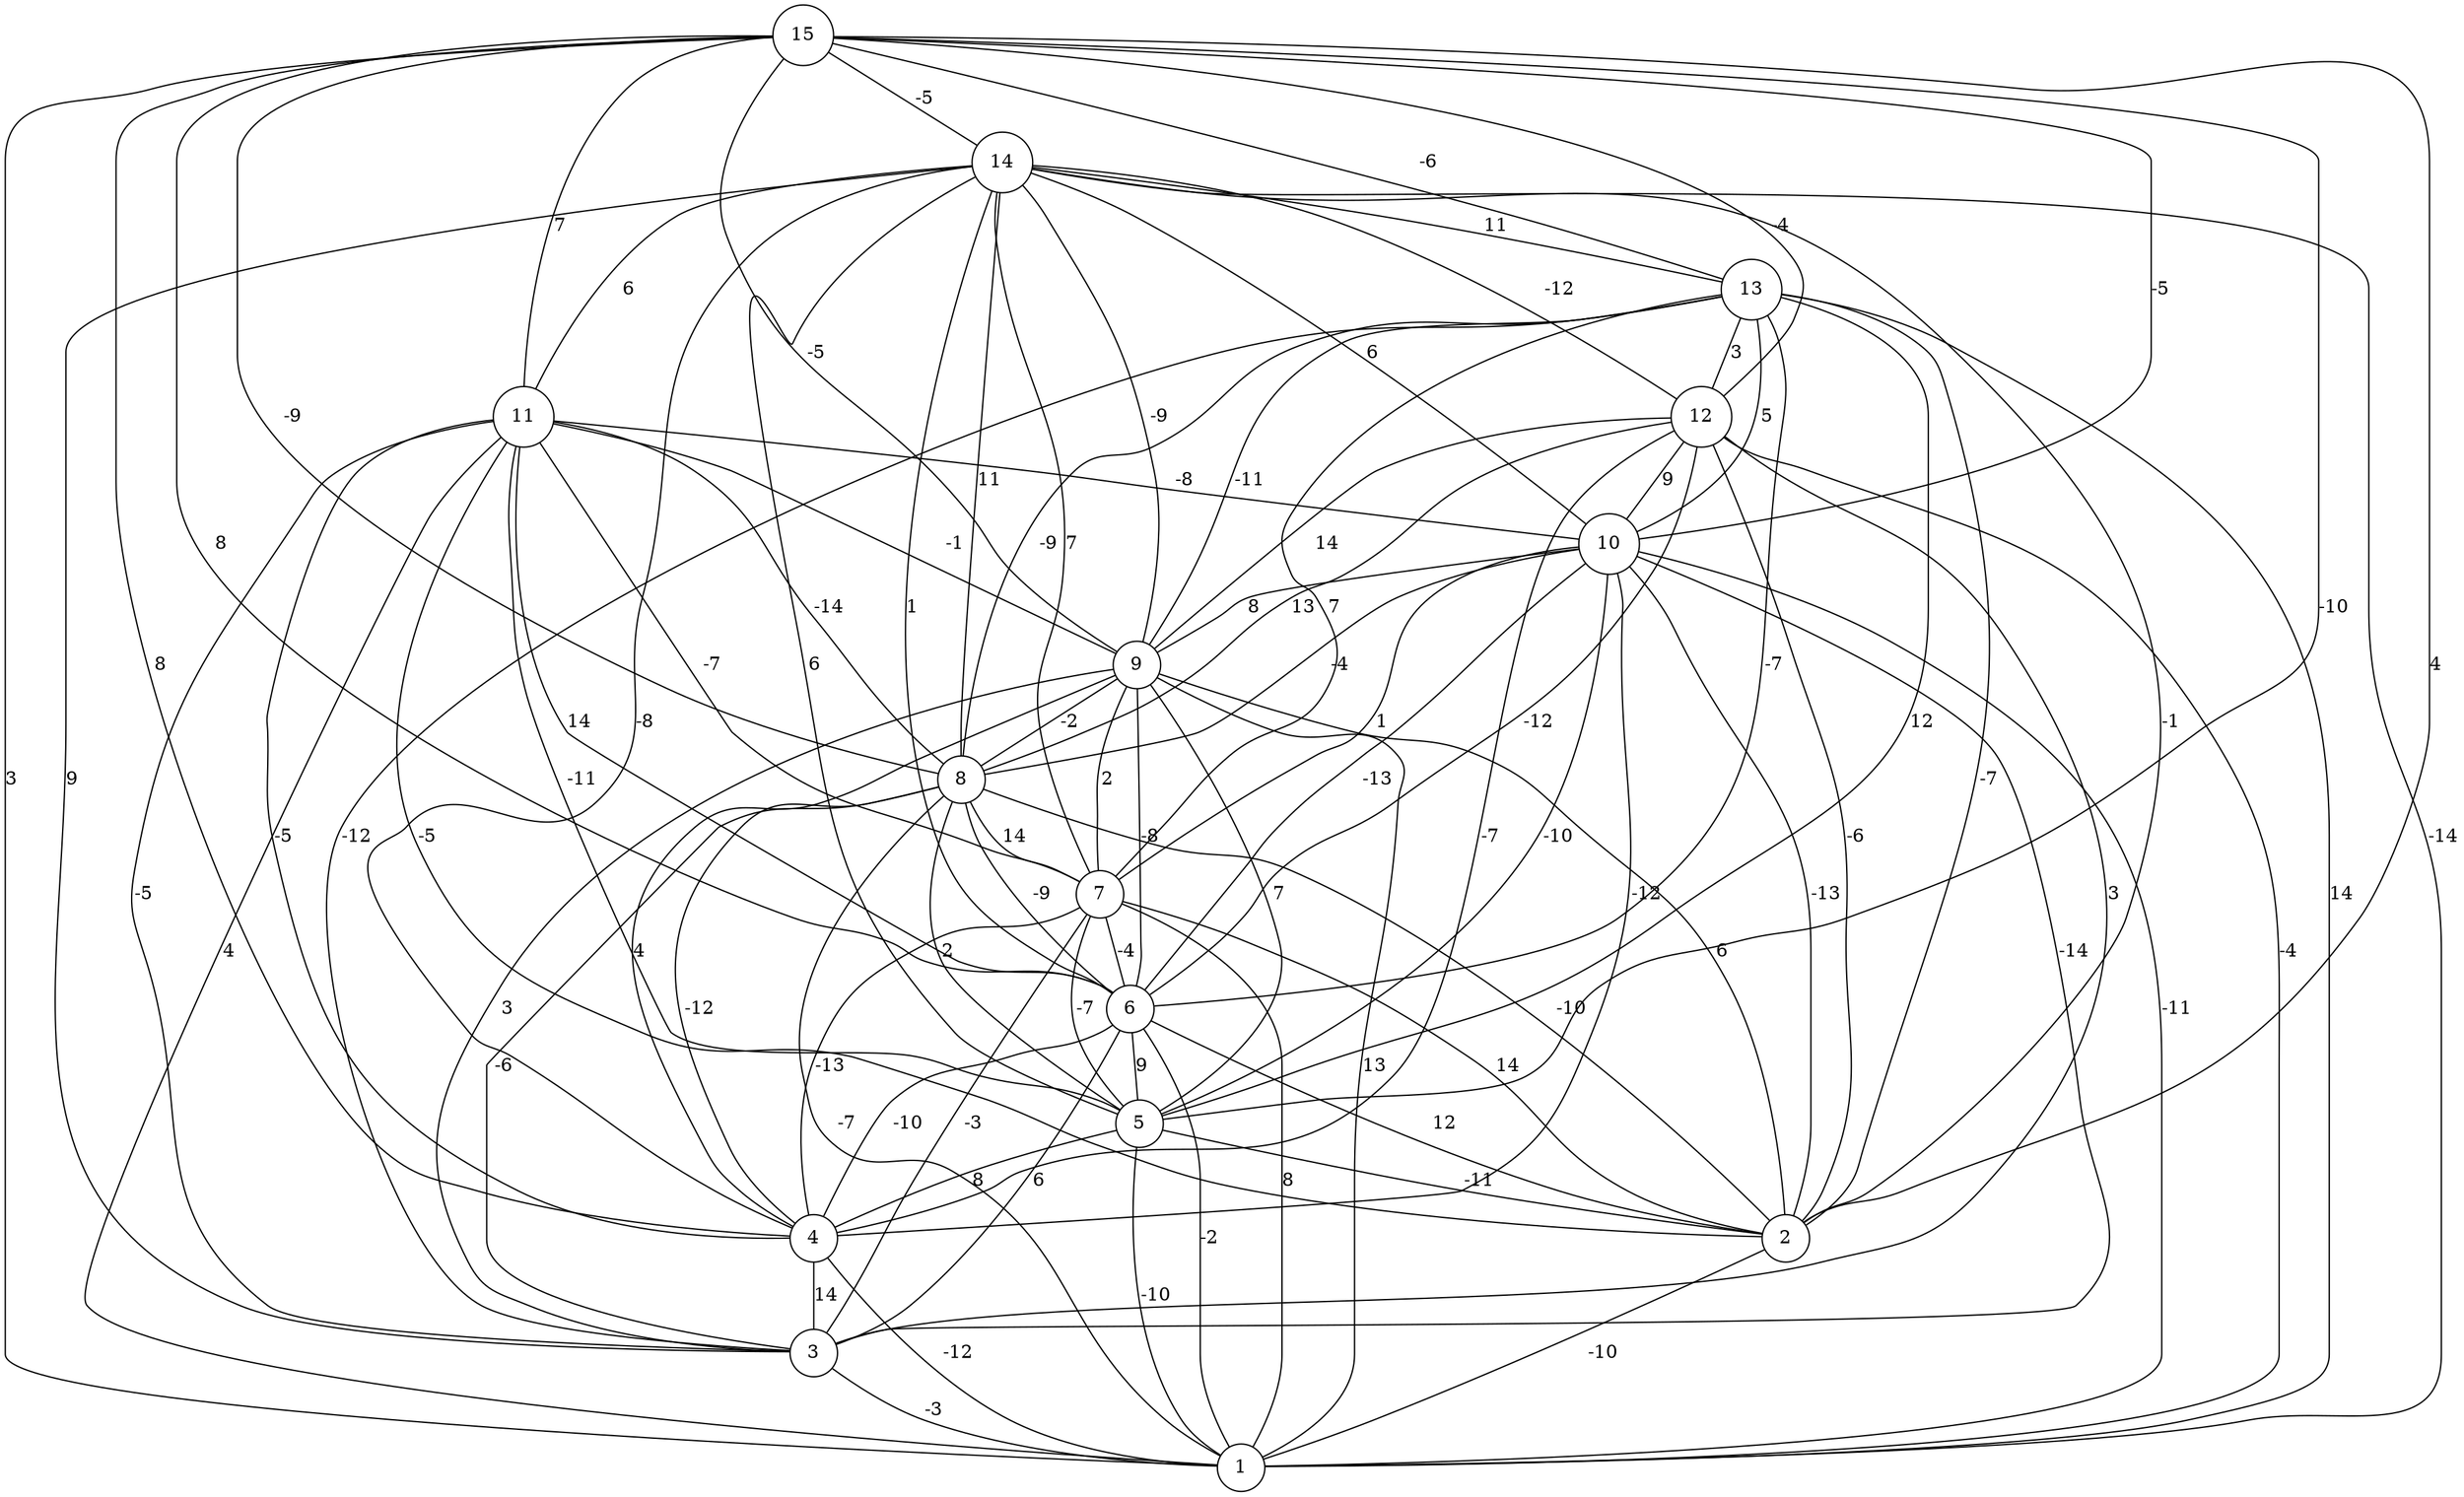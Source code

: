 graph { 
	 fontname="Helvetica,Arial,sans-serif" 
	 node [shape = circle]; 
	 15 -- 1 [label = "3"];
	 15 -- 2 [label = "4"];
	 15 -- 4 [label = "8"];
	 15 -- 5 [label = "-10"];
	 15 -- 6 [label = "8"];
	 15 -- 8 [label = "-9"];
	 15 -- 9 [label = "-5"];
	 15 -- 10 [label = "-5"];
	 15 -- 11 [label = "7"];
	 15 -- 12 [label = "-4"];
	 15 -- 13 [label = "-6"];
	 15 -- 14 [label = "-5"];
	 14 -- 1 [label = "-14"];
	 14 -- 2 [label = "-1"];
	 14 -- 3 [label = "9"];
	 14 -- 4 [label = "-8"];
	 14 -- 5 [label = "6"];
	 14 -- 6 [label = "1"];
	 14 -- 7 [label = "7"];
	 14 -- 8 [label = "11"];
	 14 -- 9 [label = "-9"];
	 14 -- 10 [label = "6"];
	 14 -- 11 [label = "6"];
	 14 -- 12 [label = "-12"];
	 14 -- 13 [label = "11"];
	 13 -- 1 [label = "14"];
	 13 -- 2 [label = "-7"];
	 13 -- 3 [label = "-12"];
	 13 -- 5 [label = "12"];
	 13 -- 6 [label = "-7"];
	 13 -- 7 [label = "7"];
	 13 -- 8 [label = "-9"];
	 13 -- 9 [label = "-11"];
	 13 -- 10 [label = "5"];
	 13 -- 12 [label = "3"];
	 12 -- 1 [label = "-4"];
	 12 -- 2 [label = "-6"];
	 12 -- 3 [label = "3"];
	 12 -- 4 [label = "-7"];
	 12 -- 6 [label = "-12"];
	 12 -- 8 [label = "13"];
	 12 -- 9 [label = "14"];
	 12 -- 10 [label = "9"];
	 11 -- 1 [label = "4"];
	 11 -- 2 [label = "-5"];
	 11 -- 3 [label = "-5"];
	 11 -- 4 [label = "-5"];
	 11 -- 5 [label = "-11"];
	 11 -- 6 [label = "14"];
	 11 -- 7 [label = "-7"];
	 11 -- 8 [label = "-14"];
	 11 -- 9 [label = "-1"];
	 11 -- 10 [label = "-8"];
	 10 -- 1 [label = "-11"];
	 10 -- 2 [label = "-13"];
	 10 -- 3 [label = "-14"];
	 10 -- 4 [label = "-12"];
	 10 -- 5 [label = "-10"];
	 10 -- 6 [label = "-13"];
	 10 -- 7 [label = "1"];
	 10 -- 8 [label = "-4"];
	 10 -- 9 [label = "8"];
	 9 -- 1 [label = "13"];
	 9 -- 2 [label = "6"];
	 9 -- 3 [label = "3"];
	 9 -- 4 [label = "4"];
	 9 -- 5 [label = "7"];
	 9 -- 6 [label = "-8"];
	 9 -- 7 [label = "2"];
	 9 -- 8 [label = "-2"];
	 8 -- 1 [label = "-7"];
	 8 -- 2 [label = "-10"];
	 8 -- 3 [label = "-6"];
	 8 -- 4 [label = "-12"];
	 8 -- 5 [label = "2"];
	 8 -- 6 [label = "-9"];
	 8 -- 7 [label = "14"];
	 7 -- 1 [label = "8"];
	 7 -- 2 [label = "14"];
	 7 -- 3 [label = "-3"];
	 7 -- 4 [label = "-13"];
	 7 -- 5 [label = "-7"];
	 7 -- 6 [label = "-4"];
	 6 -- 1 [label = "-2"];
	 6 -- 2 [label = "12"];
	 6 -- 3 [label = "6"];
	 6 -- 4 [label = "-10"];
	 6 -- 5 [label = "9"];
	 5 -- 1 [label = "-10"];
	 5 -- 2 [label = "-11"];
	 5 -- 4 [label = "8"];
	 4 -- 1 [label = "-12"];
	 4 -- 3 [label = "14"];
	 3 -- 1 [label = "-3"];
	 2 -- 1 [label = "-10"];
	 1;
	 2;
	 3;
	 4;
	 5;
	 6;
	 7;
	 8;
	 9;
	 10;
	 11;
	 12;
	 13;
	 14;
	 15;
}
